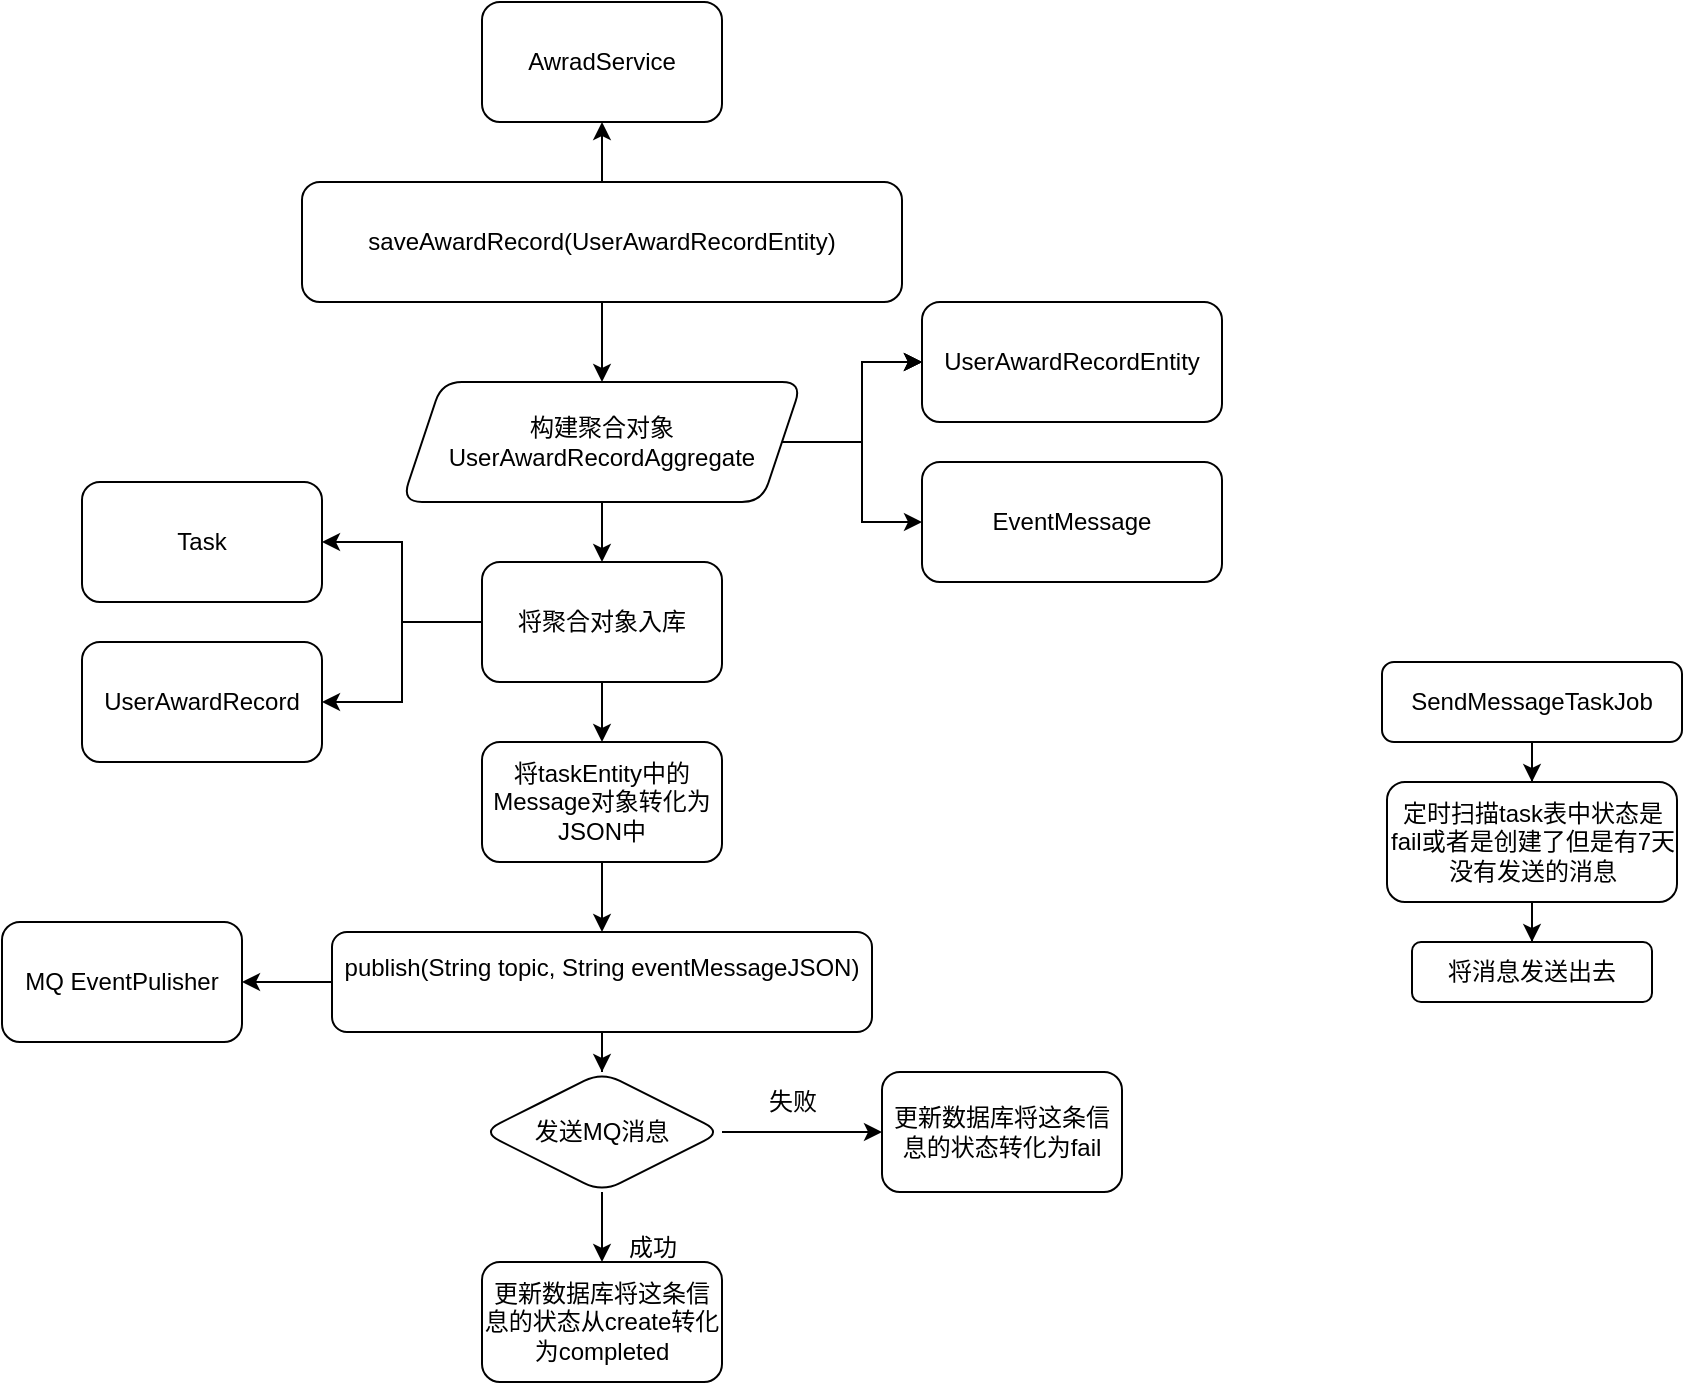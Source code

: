 <mxfile version="26.0.16">
  <diagram id="C5RBs43oDa-KdzZeNtuy" name="Page-1">
    <mxGraphModel dx="3058" dy="1299" grid="1" gridSize="10" guides="1" tooltips="1" connect="1" arrows="1" fold="1" page="1" pageScale="1" pageWidth="827" pageHeight="1169" math="0" shadow="0">
      <root>
        <mxCell id="WIyWlLk6GJQsqaUBKTNV-0" />
        <mxCell id="WIyWlLk6GJQsqaUBKTNV-1" parent="WIyWlLk6GJQsqaUBKTNV-0" />
        <mxCell id="IXPF_j5crCsPrbOIz-4i-1" value="MQ EventPulisher" style="rounded=1;whiteSpace=wrap;html=1;" vertex="1" parent="WIyWlLk6GJQsqaUBKTNV-1">
          <mxGeometry x="-300" y="510" width="120" height="60" as="geometry" />
        </mxCell>
        <mxCell id="IXPF_j5crCsPrbOIz-4i-5" style="edgeStyle=orthogonalEdgeStyle;rounded=0;orthogonalLoop=1;jettySize=auto;html=1;" edge="1" parent="WIyWlLk6GJQsqaUBKTNV-1" source="IXPF_j5crCsPrbOIz-4i-2" target="IXPF_j5crCsPrbOIz-4i-1">
          <mxGeometry relative="1" as="geometry" />
        </mxCell>
        <mxCell id="IXPF_j5crCsPrbOIz-4i-44" style="edgeStyle=orthogonalEdgeStyle;rounded=0;orthogonalLoop=1;jettySize=auto;html=1;entryX=0.5;entryY=0;entryDx=0;entryDy=0;" edge="1" parent="WIyWlLk6GJQsqaUBKTNV-1" source="IXPF_j5crCsPrbOIz-4i-2" target="IXPF_j5crCsPrbOIz-4i-20">
          <mxGeometry relative="1" as="geometry" />
        </mxCell>
        <mxCell id="IXPF_j5crCsPrbOIz-4i-2" value="publish(String topic, String eventMessageJSON)&lt;div&gt;&lt;br&gt;&lt;/div&gt;" style="whiteSpace=wrap;html=1;rounded=1;" vertex="1" parent="WIyWlLk6GJQsqaUBKTNV-1">
          <mxGeometry x="-135" y="515" width="270" height="50" as="geometry" />
        </mxCell>
        <mxCell id="IXPF_j5crCsPrbOIz-4i-7" value="" style="edgeStyle=orthogonalEdgeStyle;rounded=0;orthogonalLoop=1;jettySize=auto;html=1;" edge="1" parent="WIyWlLk6GJQsqaUBKTNV-1" source="IXPF_j5crCsPrbOIz-4i-4" target="IXPF_j5crCsPrbOIz-4i-6">
          <mxGeometry relative="1" as="geometry" />
        </mxCell>
        <mxCell id="IXPF_j5crCsPrbOIz-4i-9" value="" style="edgeStyle=orthogonalEdgeStyle;rounded=0;orthogonalLoop=1;jettySize=auto;html=1;" edge="1" parent="WIyWlLk6GJQsqaUBKTNV-1" source="IXPF_j5crCsPrbOIz-4i-4" target="IXPF_j5crCsPrbOIz-4i-8">
          <mxGeometry relative="1" as="geometry" />
        </mxCell>
        <mxCell id="IXPF_j5crCsPrbOIz-4i-4" value="saveAwardRecord(UserAwardRecordEntity)" style="rounded=1;whiteSpace=wrap;html=1;" vertex="1" parent="WIyWlLk6GJQsqaUBKTNV-1">
          <mxGeometry x="-150" y="140" width="300" height="60" as="geometry" />
        </mxCell>
        <mxCell id="IXPF_j5crCsPrbOIz-4i-6" value="AwradService" style="whiteSpace=wrap;html=1;rounded=1;" vertex="1" parent="WIyWlLk6GJQsqaUBKTNV-1">
          <mxGeometry x="-60" y="50" width="120" height="60" as="geometry" />
        </mxCell>
        <mxCell id="IXPF_j5crCsPrbOIz-4i-11" value="" style="edgeStyle=orthogonalEdgeStyle;rounded=0;orthogonalLoop=1;jettySize=auto;html=1;" edge="1" parent="WIyWlLk6GJQsqaUBKTNV-1" source="IXPF_j5crCsPrbOIz-4i-8" target="IXPF_j5crCsPrbOIz-4i-10">
          <mxGeometry relative="1" as="geometry" />
        </mxCell>
        <mxCell id="IXPF_j5crCsPrbOIz-4i-13" value="" style="edgeStyle=orthogonalEdgeStyle;rounded=0;orthogonalLoop=1;jettySize=auto;html=1;" edge="1" parent="WIyWlLk6GJQsqaUBKTNV-1" source="IXPF_j5crCsPrbOIz-4i-8" target="IXPF_j5crCsPrbOIz-4i-12">
          <mxGeometry relative="1" as="geometry" />
        </mxCell>
        <mxCell id="IXPF_j5crCsPrbOIz-4i-14" value="" style="edgeStyle=orthogonalEdgeStyle;rounded=0;orthogonalLoop=1;jettySize=auto;html=1;" edge="1" parent="WIyWlLk6GJQsqaUBKTNV-1" source="IXPF_j5crCsPrbOIz-4i-8" target="IXPF_j5crCsPrbOIz-4i-12">
          <mxGeometry relative="1" as="geometry" />
        </mxCell>
        <mxCell id="IXPF_j5crCsPrbOIz-4i-15" value="" style="edgeStyle=orthogonalEdgeStyle;rounded=0;orthogonalLoop=1;jettySize=auto;html=1;" edge="1" parent="WIyWlLk6GJQsqaUBKTNV-1" source="IXPF_j5crCsPrbOIz-4i-8" target="IXPF_j5crCsPrbOIz-4i-12">
          <mxGeometry relative="1" as="geometry" />
        </mxCell>
        <mxCell id="IXPF_j5crCsPrbOIz-4i-17" style="edgeStyle=orthogonalEdgeStyle;rounded=0;orthogonalLoop=1;jettySize=auto;html=1;entryX=0;entryY=0.5;entryDx=0;entryDy=0;" edge="1" parent="WIyWlLk6GJQsqaUBKTNV-1" source="IXPF_j5crCsPrbOIz-4i-8" target="IXPF_j5crCsPrbOIz-4i-16">
          <mxGeometry relative="1" as="geometry" />
        </mxCell>
        <mxCell id="IXPF_j5crCsPrbOIz-4i-8" value="构建聚合对象&lt;br&gt;UserAwardRecordAggregate" style="shape=parallelogram;perimeter=parallelogramPerimeter;whiteSpace=wrap;html=1;fixedSize=1;rounded=1;" vertex="1" parent="WIyWlLk6GJQsqaUBKTNV-1">
          <mxGeometry x="-100" y="240" width="200" height="60" as="geometry" />
        </mxCell>
        <mxCell id="IXPF_j5crCsPrbOIz-4i-19" value="" style="edgeStyle=orthogonalEdgeStyle;rounded=0;orthogonalLoop=1;jettySize=auto;html=1;" edge="1" parent="WIyWlLk6GJQsqaUBKTNV-1" source="IXPF_j5crCsPrbOIz-4i-10" target="IXPF_j5crCsPrbOIz-4i-18">
          <mxGeometry relative="1" as="geometry" />
        </mxCell>
        <mxCell id="IXPF_j5crCsPrbOIz-4i-24" style="edgeStyle=orthogonalEdgeStyle;rounded=0;orthogonalLoop=1;jettySize=auto;html=1;entryX=1;entryY=0.5;entryDx=0;entryDy=0;" edge="1" parent="WIyWlLk6GJQsqaUBKTNV-1" source="IXPF_j5crCsPrbOIz-4i-10" target="IXPF_j5crCsPrbOIz-4i-23">
          <mxGeometry relative="1" as="geometry" />
        </mxCell>
        <mxCell id="IXPF_j5crCsPrbOIz-4i-27" style="edgeStyle=orthogonalEdgeStyle;rounded=0;orthogonalLoop=1;jettySize=auto;html=1;entryX=1;entryY=0.5;entryDx=0;entryDy=0;" edge="1" parent="WIyWlLk6GJQsqaUBKTNV-1" source="IXPF_j5crCsPrbOIz-4i-10" target="IXPF_j5crCsPrbOIz-4i-26">
          <mxGeometry relative="1" as="geometry" />
        </mxCell>
        <mxCell id="IXPF_j5crCsPrbOIz-4i-10" value="将聚合对象入库" style="whiteSpace=wrap;html=1;rounded=1;" vertex="1" parent="WIyWlLk6GJQsqaUBKTNV-1">
          <mxGeometry x="-60" y="330" width="120" height="60" as="geometry" />
        </mxCell>
        <mxCell id="IXPF_j5crCsPrbOIz-4i-12" value="UserAwardRecordEntity" style="whiteSpace=wrap;html=1;rounded=1;" vertex="1" parent="WIyWlLk6GJQsqaUBKTNV-1">
          <mxGeometry x="160" y="200" width="150" height="60" as="geometry" />
        </mxCell>
        <mxCell id="IXPF_j5crCsPrbOIz-4i-16" value="EventMessage" style="rounded=1;whiteSpace=wrap;html=1;" vertex="1" parent="WIyWlLk6GJQsqaUBKTNV-1">
          <mxGeometry x="160" y="280" width="150" height="60" as="geometry" />
        </mxCell>
        <mxCell id="IXPF_j5crCsPrbOIz-4i-43" style="edgeStyle=orthogonalEdgeStyle;rounded=0;orthogonalLoop=1;jettySize=auto;html=1;" edge="1" parent="WIyWlLk6GJQsqaUBKTNV-1" source="IXPF_j5crCsPrbOIz-4i-18" target="IXPF_j5crCsPrbOIz-4i-2">
          <mxGeometry relative="1" as="geometry" />
        </mxCell>
        <mxCell id="IXPF_j5crCsPrbOIz-4i-18" value="将taskEntity中的Message对象转化为JSON中" style="whiteSpace=wrap;html=1;rounded=1;" vertex="1" parent="WIyWlLk6GJQsqaUBKTNV-1">
          <mxGeometry x="-60" y="420" width="120" height="60" as="geometry" />
        </mxCell>
        <mxCell id="IXPF_j5crCsPrbOIz-4i-30" value="" style="edgeStyle=orthogonalEdgeStyle;rounded=0;orthogonalLoop=1;jettySize=auto;html=1;" edge="1" parent="WIyWlLk6GJQsqaUBKTNV-1" source="IXPF_j5crCsPrbOIz-4i-20" target="IXPF_j5crCsPrbOIz-4i-29">
          <mxGeometry relative="1" as="geometry" />
        </mxCell>
        <mxCell id="IXPF_j5crCsPrbOIz-4i-33" value="" style="edgeStyle=orthogonalEdgeStyle;rounded=0;orthogonalLoop=1;jettySize=auto;html=1;" edge="1" parent="WIyWlLk6GJQsqaUBKTNV-1" source="IXPF_j5crCsPrbOIz-4i-20" target="IXPF_j5crCsPrbOIz-4i-32">
          <mxGeometry relative="1" as="geometry" />
        </mxCell>
        <mxCell id="IXPF_j5crCsPrbOIz-4i-20" value="发送MQ消息" style="rhombus;whiteSpace=wrap;html=1;rounded=1;" vertex="1" parent="WIyWlLk6GJQsqaUBKTNV-1">
          <mxGeometry x="-60" y="585" width="120" height="60" as="geometry" />
        </mxCell>
        <mxCell id="IXPF_j5crCsPrbOIz-4i-23" value="Task" style="rounded=1;whiteSpace=wrap;html=1;" vertex="1" parent="WIyWlLk6GJQsqaUBKTNV-1">
          <mxGeometry x="-260" y="290" width="120" height="60" as="geometry" />
        </mxCell>
        <mxCell id="IXPF_j5crCsPrbOIz-4i-26" value="UserAwardRecord" style="rounded=1;whiteSpace=wrap;html=1;" vertex="1" parent="WIyWlLk6GJQsqaUBKTNV-1">
          <mxGeometry x="-260" y="370" width="120" height="60" as="geometry" />
        </mxCell>
        <mxCell id="IXPF_j5crCsPrbOIz-4i-29" value="更新数据库将这条信息的状态从create转化为completed" style="rounded=1;whiteSpace=wrap;html=1;" vertex="1" parent="WIyWlLk6GJQsqaUBKTNV-1">
          <mxGeometry x="-60" y="680" width="120" height="60" as="geometry" />
        </mxCell>
        <mxCell id="IXPF_j5crCsPrbOIz-4i-31" value="成功" style="text;html=1;align=center;verticalAlign=middle;resizable=0;points=[];autosize=1;strokeColor=none;fillColor=none;" vertex="1" parent="WIyWlLk6GJQsqaUBKTNV-1">
          <mxGeometry y="658" width="50" height="30" as="geometry" />
        </mxCell>
        <mxCell id="IXPF_j5crCsPrbOIz-4i-32" value="更新数据库将这条信息的状态转化为fail" style="whiteSpace=wrap;html=1;rounded=1;" vertex="1" parent="WIyWlLk6GJQsqaUBKTNV-1">
          <mxGeometry x="140" y="585" width="120" height="60" as="geometry" />
        </mxCell>
        <mxCell id="IXPF_j5crCsPrbOIz-4i-35" value="失败" style="text;html=1;align=center;verticalAlign=middle;resizable=0;points=[];autosize=1;strokeColor=none;fillColor=none;" vertex="1" parent="WIyWlLk6GJQsqaUBKTNV-1">
          <mxGeometry x="70" y="585" width="50" height="30" as="geometry" />
        </mxCell>
        <mxCell id="IXPF_j5crCsPrbOIz-4i-48" value="" style="edgeStyle=orthogonalEdgeStyle;rounded=0;orthogonalLoop=1;jettySize=auto;html=1;" edge="1" parent="WIyWlLk6GJQsqaUBKTNV-1" source="IXPF_j5crCsPrbOIz-4i-46" target="IXPF_j5crCsPrbOIz-4i-47">
          <mxGeometry relative="1" as="geometry" />
        </mxCell>
        <mxCell id="IXPF_j5crCsPrbOIz-4i-46" value="SendMessageTaskJob" style="rounded=1;whiteSpace=wrap;html=1;" vertex="1" parent="WIyWlLk6GJQsqaUBKTNV-1">
          <mxGeometry x="390" y="380" width="150" height="40" as="geometry" />
        </mxCell>
        <mxCell id="IXPF_j5crCsPrbOIz-4i-50" value="" style="edgeStyle=orthogonalEdgeStyle;rounded=0;orthogonalLoop=1;jettySize=auto;html=1;" edge="1" parent="WIyWlLk6GJQsqaUBKTNV-1" source="IXPF_j5crCsPrbOIz-4i-47" target="IXPF_j5crCsPrbOIz-4i-49">
          <mxGeometry relative="1" as="geometry" />
        </mxCell>
        <mxCell id="IXPF_j5crCsPrbOIz-4i-47" value="定时扫描task表中状态是fail或者是创建了但是有7天没有发送的消息" style="whiteSpace=wrap;html=1;rounded=1;" vertex="1" parent="WIyWlLk6GJQsqaUBKTNV-1">
          <mxGeometry x="392.5" y="440" width="145" height="60" as="geometry" />
        </mxCell>
        <mxCell id="IXPF_j5crCsPrbOIz-4i-49" value="将消息发送出去" style="whiteSpace=wrap;html=1;rounded=1;" vertex="1" parent="WIyWlLk6GJQsqaUBKTNV-1">
          <mxGeometry x="405" y="520" width="120" height="30" as="geometry" />
        </mxCell>
      </root>
    </mxGraphModel>
  </diagram>
</mxfile>
